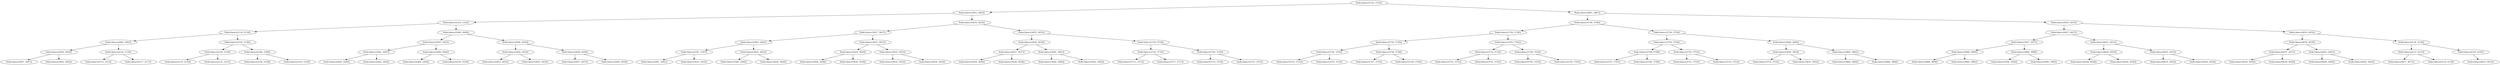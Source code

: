 digraph G{
547420655 [label="Node{data=[3722, 3722]}"]
547420655 -> 1671425939
1671425939 [label="Node{data=[2963, 2963]}"]
1671425939 -> 904669531
904669531 [label="Node{data=[2322, 2322]}"]
904669531 -> 598421747
598421747 [label="Node{data=[2118, 2118]}"]
598421747 -> 82037480
82037480 [label="Node{data=[2083, 2083]}"]
82037480 -> 404508304
404508304 [label="Node{data=[2050, 2050]}"]
404508304 -> 1290668601
1290668601 [label="Node{data=[2007, 2007]}"]
404508304 -> 909678591
909678591 [label="Node{data=[2062, 2062]}"]
82037480 -> 739684186
739684186 [label="Node{data=[2116, 2116]}"]
739684186 -> 1443110022
1443110022 [label="Node{data=[2115, 2115]}"]
739684186 -> 1778875325
1778875325 [label="Node{data=[2117, 2117]}"]
598421747 -> 410164845
410164845 [label="Node{data=[2156, 2156]}"]
410164845 -> 17276486
17276486 [label="Node{data=[2120, 2120]}"]
17276486 -> 1997619916
1997619916 [label="Node{data=[2119, 2119]}"]
17276486 -> 647628032
647628032 [label="Node{data=[2121, 2121]}"]
410164845 -> 706180680
706180680 [label="Node{data=[2180, 2180]}"]
706180680 -> 392112354
392112354 [label="Node{data=[2158, 2158]}"]
706180680 -> 1789206503
1789206503 [label="Node{data=[2319, 2319]}"]
904669531 -> 484550070
484550070 [label="Node{data=[2649, 2649]}"]
484550070 -> 232072532
232072532 [label="Node{data=[2403, 2403]}"]
232072532 -> 1671627828
1671627828 [label="Node{data=[2401, 2401]}"]
1671627828 -> 565933440
565933440 [label="Node{data=[2400, 2400]}"]
1671627828 -> 820422676
820422676 [label="Node{data=[2402, 2402]}"]
232072532 -> 347981017
347981017 [label="Node{data=[2466, 2466]}"]
347981017 -> 1866784990
1866784990 [label="Node{data=[2404, 2404]}"]
347981017 -> 363433923
363433923 [label="Node{data=[2530, 2530]}"]
484550070 -> 277492586
277492586 [label="Node{data=[2656, 2656]}"]
277492586 -> 1793828526
1793828526 [label="Node{data=[2654, 2654]}"]
1793828526 -> 585230653
585230653 [label="Node{data=[2653, 2653]}"]
1793828526 -> 2079309109
2079309109 [label="Node{data=[2655, 2655]}"]
277492586 -> 985645121
985645121 [label="Node{data=[2658, 2658]}"]
985645121 -> 232181614
232181614 [label="Node{data=[2657, 2657]}"]
985645121 -> 550729704
550729704 [label="Node{data=[2659, 2659]}"]
1671425939 -> 651387090
651387090 [label="Node{data=[3635, 3635]}"]
651387090 -> 1655312769
1655312769 [label="Node{data=[3627, 3627]}"]
1655312769 -> 1497112325
1497112325 [label="Node{data=[3492, 3492]}"]
1497112325 -> 1659592701
1659592701 [label="Node{data=[3187, 3187]}"]
1659592701 -> 1602451074
1602451074 [label="Node{data=[2991, 2991]}"]
1659592701 -> 1830245098
1830245098 [label="Node{data=[3433, 3433]}"]
1497112325 -> 1424665722
1424665722 [label="Node{data=[3625, 3625]}"]
1424665722 -> 1824916909
1824916909 [label="Node{data=[3560, 3560]}"]
1424665722 -> 674585041
674585041 [label="Node{data=[3626, 3626]}"]
1655312769 -> 2137181759
2137181759 [label="Node{data=[3631, 3631]}"]
2137181759 -> 2129278165
2129278165 [label="Node{data=[3629, 3629]}"]
2129278165 -> 576568776
576568776 [label="Node{data=[3628, 3628]}"]
2129278165 -> 547656579
547656579 [label="Node{data=[3630, 3630]}"]
2137181759 -> 1239331486
1239331486 [label="Node{data=[3633, 3633]}"]
1239331486 -> 1723689964
1723689964 [label="Node{data=[3632, 3632]}"]
1239331486 -> 700524814
700524814 [label="Node{data=[3634, 3634]}"]
651387090 -> 771591998
771591998 [label="Node{data=[3655, 3655]}"]
771591998 -> 285971037
285971037 [label="Node{data=[3639, 3639]}"]
285971037 -> 476346779
476346779 [label="Node{data=[3637, 3637]}"]
476346779 -> 1011726912
1011726912 [label="Node{data=[3636, 3636]}"]
476346779 -> 2106082952
2106082952 [label="Node{data=[3638, 3638]}"]
285971037 -> 811379230
811379230 [label="Node{data=[3641, 3641]}"]
811379230 -> 256615727
256615727 [label="Node{data=[3640, 3640]}"]
811379230 -> 1585811772
1585811772 [label="Node{data=[3642, 3642]}"]
771591998 -> 1627795554
1627795554 [label="Node{data=[3718, 3718]}"]
1627795554 -> 887060998
887060998 [label="Node{data=[3716, 3716]}"]
887060998 -> 1718600559
1718600559 [label="Node{data=[3711, 3711]}"]
887060998 -> 345088751
345088751 [label="Node{data=[3717, 3717]}"]
1627795554 -> 1153697087
1153697087 [label="Node{data=[3720, 3720]}"]
1153697087 -> 184834283
184834283 [label="Node{data=[3719, 3719]}"]
1153697087 -> 334009951
334009951 [label="Node{data=[3721, 3721]}"]
547420655 -> 184014871
184014871 [label="Node{data=[3867, 3867]}"]
184014871 -> 1862191499
1862191499 [label="Node{data=[3746, 3746]}"]
1862191499 -> 1192499135
1192499135 [label="Node{data=[3730, 3730]}"]
1192499135 -> 278477676
278477676 [label="Node{data=[3726, 3726]}"]
278477676 -> 605711880
605711880 [label="Node{data=[3724, 3724]}"]
605711880 -> 1018190225
1018190225 [label="Node{data=[3723, 3723]}"]
605711880 -> 1534986327
1534986327 [label="Node{data=[3725, 3725]}"]
278477676 -> 48564751
48564751 [label="Node{data=[3728, 3728]}"]
48564751 -> 1979207285
1979207285 [label="Node{data=[3727, 3727]}"]
48564751 -> 1270541706
1270541706 [label="Node{data=[3729, 3729]}"]
1192499135 -> 1621977114
1621977114 [label="Node{data=[3742, 3742]}"]
1621977114 -> 1244832626
1244832626 [label="Node{data=[3732, 3732]}"]
1244832626 -> 2098120615
2098120615 [label="Node{data=[3731, 3731]}"]
1244832626 -> 1631892273
1631892273 [label="Node{data=[3741, 3741]}"]
1621977114 -> 1789061819
1789061819 [label="Node{data=[3744, 3744]}"]
1789061819 -> 894762414
894762414 [label="Node{data=[3743, 3743]}"]
1789061819 -> 1055663964
1055663964 [label="Node{data=[3745, 3745]}"]
1862191499 -> 2054538891
2054538891 [label="Node{data=[3754, 3754]}"]
2054538891 -> 134155340
134155340 [label="Node{data=[3750, 3750]}"]
134155340 -> 357841040
357841040 [label="Node{data=[3748, 3748]}"]
357841040 -> 1256008609
1256008609 [label="Node{data=[3747, 3747]}"]
357841040 -> 508100079
508100079 [label="Node{data=[3749, 3749]}"]
134155340 -> 1630150406
1630150406 [label="Node{data=[3752, 3752]}"]
1630150406 -> 1426995979
1426995979 [label="Node{data=[3751, 3751]}"]
1630150406 -> 1982693928
1982693928 [label="Node{data=[3753, 3753]}"]
2054538891 -> 794013319
794013319 [label="Node{data=[3849, 3849]}"]
794013319 -> 514868804
514868804 [label="Node{data=[3829, 3829]}"]
514868804 -> 985850106
985850106 [label="Node{data=[3755, 3755]}"]
514868804 -> 551819592
551819592 [label="Node{data=[3835, 3835]}"]
794013319 -> 317828165
317828165 [label="Node{data=[3865, 3865]}"]
317828165 -> 242174521
242174521 [label="Node{data=[3864, 3864]}"]
317828165 -> 596098622
596098622 [label="Node{data=[3866, 3866]}"]
184014871 -> 598330719
598330719 [label="Node{data=[4035, 4035]}"]
598330719 -> 1017503467
1017503467 [label="Node{data=[4027, 4027]}"]
1017503467 -> 1223652804
1223652804 [label="Node{data=[3937, 3937]}"]
1223652804 -> 1451709609
1451709609 [label="Node{data=[3869, 3869]}"]
1451709609 -> 992589843
992589843 [label="Node{data=[3868, 3868]}"]
1451709609 -> 703167259
703167259 [label="Node{data=[3882, 3882]}"]
1223652804 -> 438004407
438004407 [label="Node{data=[3988, 3988]}"]
438004407 -> 1993688897
1993688897 [label="Node{data=[3956, 3956]}"]
438004407 -> 13271208
13271208 [label="Node{data=[3995, 3995]}"]
1017503467 -> 1654194697
1654194697 [label="Node{data=[4031, 4031]}"]
1654194697 -> 597066303
597066303 [label="Node{data=[4029, 4029]}"]
597066303 -> 2141533763
2141533763 [label="Node{data=[4028, 4028]}"]
597066303 -> 733886175
733886175 [label="Node{data=[4030, 4030]}"]
1654194697 -> 18735339
18735339 [label="Node{data=[4033, 4033]}"]
18735339 -> 378342797
378342797 [label="Node{data=[4032, 4032]}"]
18735339 -> 1087120945
1087120945 [label="Node{data=[4034, 4034]}"]
598330719 -> 446625849
446625849 [label="Node{data=[4052, 4052]}"]
446625849 -> 1961511225
1961511225 [label="Node{data=[4039, 4039]}"]
1961511225 -> 183882572
183882572 [label="Node{data=[4037, 4037]}"]
183882572 -> 732529037
732529037 [label="Node{data=[4036, 4036]}"]
183882572 -> 1184627697
1184627697 [label="Node{data=[4038, 4038]}"]
1961511225 -> 1621016986
1621016986 [label="Node{data=[4041, 4041]}"]
1621016986 -> 1146425718
1146425718 [label="Node{data=[4040, 4040]}"]
1621016986 -> 588727704
588727704 [label="Node{data=[4042, 4042]}"]
446625849 -> 977958520
977958520 [label="Node{data=[4136, 4136]}"]
977958520 -> 743371450
743371450 [label="Node{data=[4115, 4115]}"]
743371450 -> 1090296036
1090296036 [label="Node{data=[4071, 4071]}"]
743371450 -> 1499348710
1499348710 [label="Node{data=[4118, 4118]}"]
977958520 -> 818838019
818838019 [label="Node{data=[4195, 4195]}"]
818838019 -> 1808696706
1808696706 [label="Node{data=[4915, 4915]}"]
}